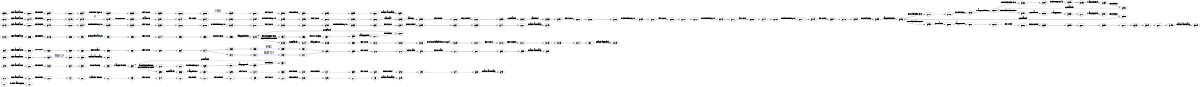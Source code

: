 // copy this to aut.dot and run
// dot -Tpdf aut.dot > aut.pdf 
digraph G { size="8,5"; rankdir="LR";
q1 -> q0 [ style=dashed, color = green label="Push_Main_q236" ];
q2 -> q16 [ label="EnvFresh" ];
q3 -> q19 [ label="DeactivateReady" ];
q4 -> q6 [ label="" ];
q5 -> q14 [ label="EnvStore" ];
q6 -> q7 [ label="SMatch-MATCH" ];
q7 -> q5 [ label="" ];
q8 -> q10 [ label="EnvFresh" ];
q9 -> q12 [ label="EnvStore" ];
q10 -> q11 [ label="ReturnBind" ];
q11 -> q9 [ label="" ];
q12 -> q13 [ label="ReturnBind" ];
q13 -> q15 [ label="" ];
q14 -> q8 [ label="" ];
q15 -> q17 [ label="" ];
q16 -> q4 [ label="" ];
q17 -> q3 [ label="" ];
q18 -> q2 [ label="ActivateFrame" ];
q22 -> q46 [ label="EnvFresh" ];
q23 -> q49 [ label="DeactivateReady" ];
q24 -> q30 [ label="" ];
q25 -> q44 [ label="EnvStore" ];
q26 -> q28 [ label="" ];
q27 -> q33 [ label="ManyAppend" ];
q28 -> q29 [ style=dashed, color = green label="Push_Digit_q18" ];
q29 -> q27 [ label="" ];
q30 -> q31 [ label="BoundSetup" ];
q31 -> q32 [ label="ManyFreshList" ];
q32 -> q26 [ label="BoundCheckMore" ];
q32 -> q35 [ label="BoundCheckSuccess" ];
q33 -> q34 [ label="BoundIncr" ];
q34 -> q32 [ label="CutBiasAlt" ];
q35 -> q36 [ label="CutBiasAlt" ];
q36 -> q37 [ label="ManyReturn" ];
q37 -> q25 [ label="" ];
q38 -> q40 [ label="EnvFresh" ];
q39 -> q42 [ label="EnvStore" ];
q40 -> q41 [ label="ReturnBind" ];
q41 -> q39 [ label="" ];
q42 -> q43 [ label="ReturnBind" ];
q43 -> q45 [ label="" ];
q44 -> q38 [ label="" ];
q45 -> q47 [ label="" ];
q46 -> q24 [ label="" ];
q47 -> q23 [ label="" ];
q48 -> q22 [ label="ActivateFrame" ];
q52 -> q54 [ label="" ];
q53 -> q57 [ label="DeactivateReady" ];
q54 -> q55 [ fontsize = 26, fontname = courrier, color = blue, label="MATCH" ];
q55 -> q53 [ label="" ];
q56 -> q52 [ label="ActivateFrame" ];
q58 -> q82 [ label="EnvFresh" ];
q59 -> q85 [ label="DeactivateReady" ];
q60 -> q62 [ label="" ];
q61 -> q80 [ label="EnvStore" ];
q62 -> q63 [ label="GetStream" ];
q63 -> q61 [ label="" ];
q64 -> q74 [ label="" ];
q65 -> q76 [ label="EnvStore" ];
q66 -> q68 [ label="" ];
q67 -> q75 [ label="" ];
q68 -> q69 [ fontsize = 26, fontname = courrier, color = blue, label="END" ];
q69 -> q67 [ label="" ];
q70 -> q72 [ label="" ];
q71 -> q75 [ label="" ];
q72 -> q73 [ fontsize = 26, fontname = courrier, color = blue, label="MATCH" ];
q73 -> q71 [ label="" ];
q74 -> q70 [ label="" ];
q74 -> q66 [ label="" ];
q75 -> q65 [ label="" ];
q76 -> q78 [ label="" ];
q77 -> q81 [ label="" ];
q78 -> q79 [ label="SetStream" ];
q79 -> q77 [ label="ReturnLast" ];
q80 -> q64 [ label="" ];
q81 -> q83 [ label="" ];
q82 -> q60 [ label="" ];
q83 -> q59 [ label="" ];
q84 -> q58 [ label="ActivateFrame" ];
q86 -> q116 [ label="EnvFresh" ];
q87 -> q119 [ label="DeactivateReady" ];
q88 -> q90 [ label="" ];
q89 -> q114 [ label="EnvStore" ];
q90 -> q91 [ style=dashed, color = green label="Push_Natural_q48" ];
q91 -> q89 [ label="" ];
q92 -> q98 [ label="" ];
q93 -> q112 [ label="EnvStore" ];
q94 -> q96 [ label="" ];
q95 -> q101 [ label="ManyAppend" ];
q96 -> q97 [ style=dashed, color = green label="Push_WS_q56" ];
q97 -> q95 [ label="" ];
q98 -> q99 [ label="BoundSetup" ];
q99 -> q100 [ label="ManyFreshList" ];
q100 -> q94 [ label="BoundCheckMore" ];
q100 -> q103 [ label="BoundCheckSuccess" ];
q101 -> q102 [ label="BoundIncr" ];
q102 -> q100 [ label="CutBiasAlt" ];
q103 -> q104 [ label="CutBiasAlt" ];
q104 -> q105 [ label="ManyReturn" ];
q105 -> q93 [ label="" ];
q106 -> q108 [ label="" ];
q107 -> q110 [ label="EnvStore" ];
q108 -> q109 [ style=dashed, color = green label="Push_LookaheadNotWS_q84" ];
q109 -> q107 [ label="" ];
q110 -> q111 [ label="ReturnBind" ];
q111 -> q113 [ label="" ];
q112 -> q106 [ label="" ];
q113 -> q115 [ label="" ];
q114 -> q92 [ label="" ];
q115 -> q117 [ label="" ];
q116 -> q88 [ label="" ];
q117 -> q87 [ label="" ];
q118 -> q86 [ label="ActivateFrame" ];
q120 -> q140 [ label="EnvFresh" ];
q121 -> q143 [ label="DeactivateReady" ];
q122 -> q124 [ label="" ];
q123 -> q138 [ label="EnvStore" ];
q124 -> q125 [ style=dashed, color = green label="Push_Token_q118" ];
q125 -> q123 [ label="" ];
q126 -> q128 [ label="" ];
q127 -> q136 [ label="EnvStore" ];
q128 -> q129 [ style=dashed, color = green label="Push_Token_q118" ];
q129 -> q127 [ label="" ];
q130 -> q132 [ label="" ];
q131 -> q134 [ label="EnvStore" ];
q132 -> q133 [ style=dashed, color = green label="Push_Token_q118" ];
q133 -> q131 [ label="" ];
q134 -> q135 [ label="ReturnBind" ];
q135 -> q137 [ label="" ];
q136 -> q130 [ label="" ];
q137 -> q139 [ label="" ];
q138 -> q126 [ label="" ];
q139 -> q141 [ label="" ];
q140 -> q122 [ label="" ];
q141 -> q121 [ label="" ];
q142 -> q120 [ label="ActivateFrame" ];
q144 -> q216 [ label="EnvFresh" ];
q145 -> q219 [ label="DeactivateReady" ];
q146 -> q148 [ label="" ];
q147 -> q214 [ label="EnvStore" ];
q148 -> q149 [ fontsize = 26, fontname = courrier, color = blue, label="P" ];
q149 -> q150 [ label="DropOneOut" ];
q150 -> q151 [ label="EvalPure" ];
q151 -> q147 [ label="" ];
q152 -> q154 [ label="" ];
q153 -> q212 [ label="EnvStore" ];
q154 -> q155 [ style=dashed, color = green label="Push_Token_q118" ];
q155 -> q153 [ label="" ];
q156 -> q162 [ label="" ];
q157 -> q210 [ label="EnvStore" ];
q158 -> q160 [ label="EnvFresh" ];
q159 -> q164 [ label="CutBiasAlt" ];
q160 -> q161 [ label="ReturnBind" ];
q161 -> q159 [ label="" ];
q162 -> q163 [ label="CaseCall" ];
q163 -> q158 [ label="CaseTry" ];
q164 -> q165 [ label="CaseEnd" ];
q165 -> q157 [ label="" ];
q166 -> q168 [ label="" ];
q167 -> q208 [ label="EnvStore" ];
q168 -> q169 [ style=dashed, color = green label="Push_Token_q118" ];
q169 -> q167 [ label="" ];
q170 -> q172 [ label="" ];
q171 -> q206 [ label="EnvStore" ];
q172 -> q173 [ style=dashed, color = green label="Push_Token_q118" ];
q173 -> q171 [ label="" ];
q174 -> q176 [ label="" ];
q175 -> q204 [ label="EnvStore" ];
q176 -> q177 [ style=dashed, color = green label="Push_Token_q118" ];
q177 -> q175 [ label="" ];
q178 -> q194 [ label="" ];
q179 -> q202 [ label="EnvStore" ];
q180 -> q186 [ label="" ];
q181 -> q197 [ label="ManyAppend" ];
q182 -> q184 [ label="" ];
q183 -> q189 [ label="ManyAppend" ];
q184 -> q185 [ style=dashed, color = green label="Push_RGB_q142" ];
q185 -> q183 [ label="" ];
q186 -> q187 [ label="BoundSetup" ];
q187 -> q188 [ label="ManyFreshList" ];
q188 -> q182 [ label="BoundCheckMore" ];
q188 -> q191 [ label="BoundCheckSuccess" ];
q189 -> q190 [ label="BoundIncr" ];
q190 -> q188 [ label="CutBiasAlt" ];
q191 -> q192 [ label="CutBiasAlt" ];
q192 -> q193 [ label="ManyReturn" ];
q193 -> q181 [ label="" ];
q194 -> q195 [ label="BoundSetup" ];
q195 -> q196 [ label="ManyFreshList" ];
q196 -> q180 [ label="BoundCheckMore" ];
q196 -> q199 [ label="BoundCheckSuccess" ];
q197 -> q198 [ label="BoundIncr" ];
q198 -> q196 [ label="CutBiasAlt" ];
q199 -> q200 [ label="CutBiasAlt" ];
q200 -> q201 [ label="ManyReturn" ];
q201 -> q179 [ label="" ];
q202 -> q203 [ label="ReturnBind" ];
q203 -> q205 [ label="" ];
q204 -> q178 [ label="" ];
q205 -> q207 [ label="" ];
q206 -> q174 [ label="" ];
q207 -> q209 [ label="" ];
q208 -> q170 [ label="" ];
q209 -> q211 [ label="" ];
q210 -> q166 [ label="" ];
q211 -> q213 [ label="" ];
q212 -> q156 [ label="" ];
q213 -> q215 [ label="" ];
q214 -> q152 [ label="" ];
q215 -> q217 [ label="" ];
q216 -> q146 [ label="" ];
q217 -> q145 [ label="" ];
q218 -> q144 [ label="ActivateFrame" ];
q220 -> q234 [ label="EnvFresh" ];
q221 -> q237 [ label="DeactivateReady" ];
q222 -> q224 [ label="" ];
q223 -> q232 [ label="EnvStore" ];
q224 -> q225 [ style=dashed, color = green label="Push_PPM_q218" ];
q225 -> q223 [ label="" ];
q226 -> q228 [ label="" ];
q227 -> q230 [ label="EnvStore" ];
q228 -> q229 [ fontsize = 26, fontname = courrier, color = blue, label="END" ];
q229 -> q227 [ label="" ];
q230 -> q231 [ label="ReturnBind" ];
q231 -> q233 [ label="" ];
q232 -> q226 [ label="" ];
q233 -> q235 [ label="" ];
q234 -> q222 [ label="" ];
q235 -> q221 [ label="" ];
q236 -> q220 [ label="ActivateFrame" ];
}
// dot -Tpdf aut.dot > aut.pdf 
